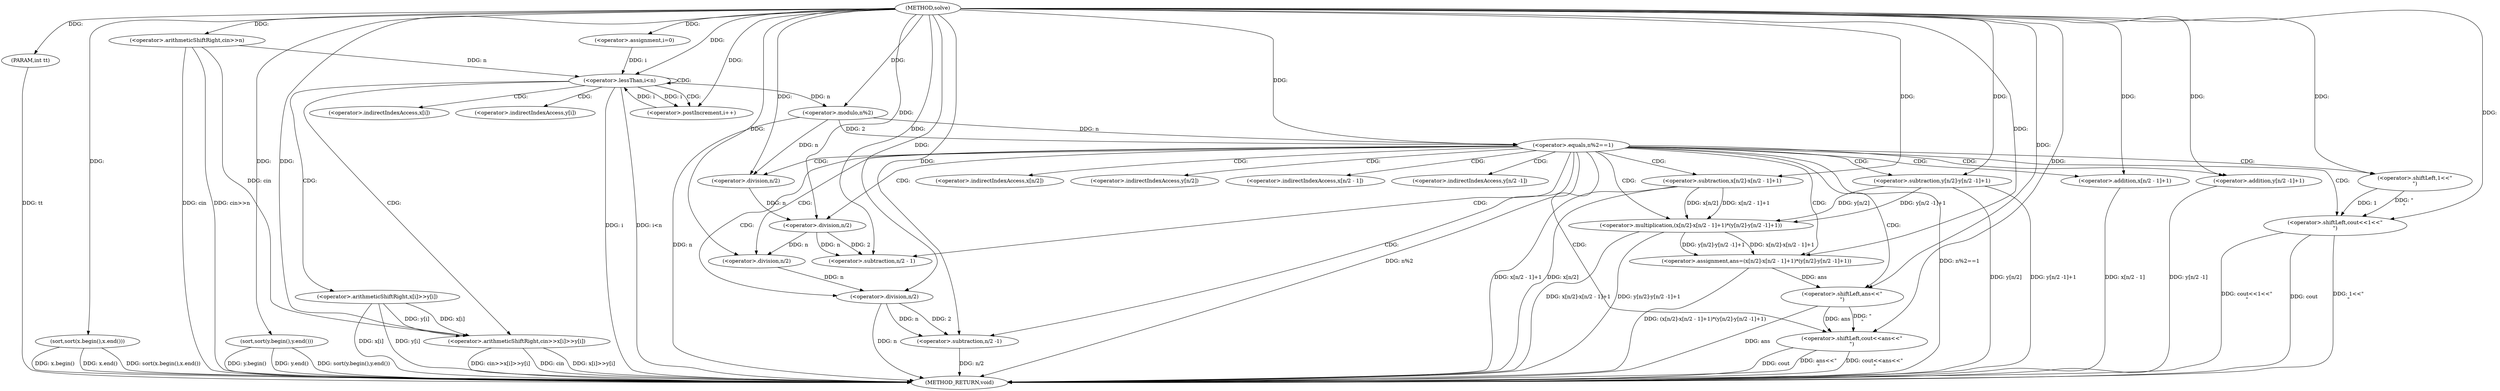 digraph "solve" {  
"1000153" [label = "(METHOD,solve)" ]
"1000240" [label = "(METHOD_RETURN,void)" ]
"1000154" [label = "(PARAM,int tt)" ]
"1000157" [label = "(<operator>.arithmeticShiftRight,cin>>n)" ]
"1000182" [label = "(sort,sort(x.begin(),x.end()))" ]
"1000185" [label = "(sort,sort(y.begin(),y.end()))" ]
"1000164" [label = "(<operator>.assignment,i=0)" ]
"1000167" [label = "(<operator>.lessThan,i<n)" ]
"1000170" [label = "(<operator>.postIncrement,i++)" ]
"1000189" [label = "(<operator>.equals,n%2==1)" ]
"1000194" [label = "(<operator>.shiftLeft,cout<<1<<\"\n\")" ]
"1000173" [label = "(<operator>.arithmeticShiftRight,cin>>x[i]>>y[i])" ]
"1000190" [label = "(<operator>.modulo,n%2)" ]
"1000196" [label = "(<operator>.shiftLeft,1<<\"\n\")" ]
"1000202" [label = "(<operator>.assignment,ans=(x[n/2]-x[n/2 - 1]+1)*(y[n/2]-y[n/2 -1]+1))" ]
"1000235" [label = "(<operator>.shiftLeft,cout<<ans<<\"\n\")" ]
"1000175" [label = "(<operator>.arithmeticShiftRight,x[i]>>y[i])" ]
"1000204" [label = "(<operator>.multiplication,(x[n/2]-x[n/2 - 1]+1)*(y[n/2]-y[n/2 -1]+1))" ]
"1000237" [label = "(<operator>.shiftLeft,ans<<\"\n\")" ]
"1000205" [label = "(<operator>.subtraction,x[n/2]-x[n/2 - 1]+1)" ]
"1000220" [label = "(<operator>.subtraction,y[n/2]-y[n/2 -1]+1)" ]
"1000211" [label = "(<operator>.addition,x[n/2 - 1]+1)" ]
"1000226" [label = "(<operator>.addition,y[n/2 -1]+1)" ]
"1000208" [label = "(<operator>.division,n/2)" ]
"1000223" [label = "(<operator>.division,n/2)" ]
"1000214" [label = "(<operator>.subtraction,n/2 - 1)" ]
"1000229" [label = "(<operator>.subtraction,n/2 -1)" ]
"1000215" [label = "(<operator>.division,n/2)" ]
"1000230" [label = "(<operator>.division,n/2)" ]
"1000176" [label = "(<operator>.indirectIndexAccess,x[i])" ]
"1000179" [label = "(<operator>.indirectIndexAccess,y[i])" ]
"1000206" [label = "(<operator>.indirectIndexAccess,x[n/2])" ]
"1000221" [label = "(<operator>.indirectIndexAccess,y[n/2])" ]
"1000212" [label = "(<operator>.indirectIndexAccess,x[n/2 - 1])" ]
"1000227" [label = "(<operator>.indirectIndexAccess,y[n/2 -1])" ]
  "1000154" -> "1000240"  [ label = "DDG: tt"] 
  "1000157" -> "1000240"  [ label = "DDG: cin"] 
  "1000157" -> "1000240"  [ label = "DDG: cin>>n"] 
  "1000167" -> "1000240"  [ label = "DDG: i"] 
  "1000167" -> "1000240"  [ label = "DDG: i<n"] 
  "1000182" -> "1000240"  [ label = "DDG: x.begin()"] 
  "1000182" -> "1000240"  [ label = "DDG: x.end()"] 
  "1000182" -> "1000240"  [ label = "DDG: sort(x.begin(),x.end())"] 
  "1000185" -> "1000240"  [ label = "DDG: y.begin()"] 
  "1000185" -> "1000240"  [ label = "DDG: y.end()"] 
  "1000185" -> "1000240"  [ label = "DDG: sort(y.begin(),y.end())"] 
  "1000190" -> "1000240"  [ label = "DDG: n"] 
  "1000189" -> "1000240"  [ label = "DDG: n%2"] 
  "1000189" -> "1000240"  [ label = "DDG: n%2==1"] 
  "1000205" -> "1000240"  [ label = "DDG: x[n/2]"] 
  "1000211" -> "1000240"  [ label = "DDG: x[n/2 - 1]"] 
  "1000205" -> "1000240"  [ label = "DDG: x[n/2 - 1]+1"] 
  "1000204" -> "1000240"  [ label = "DDG: x[n/2]-x[n/2 - 1]+1"] 
  "1000220" -> "1000240"  [ label = "DDG: y[n/2]"] 
  "1000230" -> "1000240"  [ label = "DDG: n"] 
  "1000229" -> "1000240"  [ label = "DDG: n/2"] 
  "1000226" -> "1000240"  [ label = "DDG: y[n/2 -1]"] 
  "1000220" -> "1000240"  [ label = "DDG: y[n/2 -1]+1"] 
  "1000204" -> "1000240"  [ label = "DDG: y[n/2]-y[n/2 -1]+1"] 
  "1000202" -> "1000240"  [ label = "DDG: (x[n/2]-x[n/2 - 1]+1)*(y[n/2]-y[n/2 -1]+1)"] 
  "1000235" -> "1000240"  [ label = "DDG: cout"] 
  "1000237" -> "1000240"  [ label = "DDG: ans"] 
  "1000235" -> "1000240"  [ label = "DDG: ans<<\"\n\""] 
  "1000235" -> "1000240"  [ label = "DDG: cout<<ans<<\"\n\""] 
  "1000194" -> "1000240"  [ label = "DDG: cout"] 
  "1000194" -> "1000240"  [ label = "DDG: 1<<\"\n\""] 
  "1000194" -> "1000240"  [ label = "DDG: cout<<1<<\"\n\""] 
  "1000173" -> "1000240"  [ label = "DDG: cin"] 
  "1000175" -> "1000240"  [ label = "DDG: x[i]"] 
  "1000175" -> "1000240"  [ label = "DDG: y[i]"] 
  "1000173" -> "1000240"  [ label = "DDG: x[i]>>y[i]"] 
  "1000173" -> "1000240"  [ label = "DDG: cin>>x[i]>>y[i]"] 
  "1000153" -> "1000154"  [ label = "DDG: "] 
  "1000153" -> "1000157"  [ label = "DDG: "] 
  "1000153" -> "1000164"  [ label = "DDG: "] 
  "1000153" -> "1000182"  [ label = "DDG: "] 
  "1000153" -> "1000185"  [ label = "DDG: "] 
  "1000164" -> "1000167"  [ label = "DDG: i"] 
  "1000170" -> "1000167"  [ label = "DDG: i"] 
  "1000153" -> "1000167"  [ label = "DDG: "] 
  "1000157" -> "1000167"  [ label = "DDG: n"] 
  "1000167" -> "1000170"  [ label = "DDG: i"] 
  "1000153" -> "1000170"  [ label = "DDG: "] 
  "1000190" -> "1000189"  [ label = "DDG: n"] 
  "1000190" -> "1000189"  [ label = "DDG: 2"] 
  "1000153" -> "1000189"  [ label = "DDG: "] 
  "1000153" -> "1000194"  [ label = "DDG: "] 
  "1000196" -> "1000194"  [ label = "DDG: \"\n\""] 
  "1000196" -> "1000194"  [ label = "DDG: 1"] 
  "1000157" -> "1000173"  [ label = "DDG: cin"] 
  "1000153" -> "1000173"  [ label = "DDG: "] 
  "1000175" -> "1000173"  [ label = "DDG: y[i]"] 
  "1000175" -> "1000173"  [ label = "DDG: x[i]"] 
  "1000167" -> "1000190"  [ label = "DDG: n"] 
  "1000153" -> "1000190"  [ label = "DDG: "] 
  "1000153" -> "1000196"  [ label = "DDG: "] 
  "1000204" -> "1000202"  [ label = "DDG: y[n/2]-y[n/2 -1]+1"] 
  "1000204" -> "1000202"  [ label = "DDG: x[n/2]-x[n/2 - 1]+1"] 
  "1000153" -> "1000202"  [ label = "DDG: "] 
  "1000153" -> "1000235"  [ label = "DDG: "] 
  "1000237" -> "1000235"  [ label = "DDG: \"\n\""] 
  "1000237" -> "1000235"  [ label = "DDG: ans"] 
  "1000205" -> "1000204"  [ label = "DDG: x[n/2]"] 
  "1000205" -> "1000204"  [ label = "DDG: x[n/2 - 1]+1"] 
  "1000220" -> "1000204"  [ label = "DDG: y[n/2 -1]+1"] 
  "1000220" -> "1000204"  [ label = "DDG: y[n/2]"] 
  "1000202" -> "1000237"  [ label = "DDG: ans"] 
  "1000153" -> "1000237"  [ label = "DDG: "] 
  "1000153" -> "1000205"  [ label = "DDG: "] 
  "1000153" -> "1000220"  [ label = "DDG: "] 
  "1000153" -> "1000211"  [ label = "DDG: "] 
  "1000153" -> "1000226"  [ label = "DDG: "] 
  "1000190" -> "1000208"  [ label = "DDG: n"] 
  "1000153" -> "1000208"  [ label = "DDG: "] 
  "1000215" -> "1000223"  [ label = "DDG: n"] 
  "1000153" -> "1000223"  [ label = "DDG: "] 
  "1000215" -> "1000214"  [ label = "DDG: n"] 
  "1000215" -> "1000214"  [ label = "DDG: 2"] 
  "1000153" -> "1000214"  [ label = "DDG: "] 
  "1000230" -> "1000229"  [ label = "DDG: n"] 
  "1000230" -> "1000229"  [ label = "DDG: 2"] 
  "1000153" -> "1000229"  [ label = "DDG: "] 
  "1000208" -> "1000215"  [ label = "DDG: n"] 
  "1000153" -> "1000215"  [ label = "DDG: "] 
  "1000223" -> "1000230"  [ label = "DDG: n"] 
  "1000153" -> "1000230"  [ label = "DDG: "] 
  "1000167" -> "1000167"  [ label = "CDG: "] 
  "1000167" -> "1000173"  [ label = "CDG: "] 
  "1000167" -> "1000175"  [ label = "CDG: "] 
  "1000167" -> "1000170"  [ label = "CDG: "] 
  "1000167" -> "1000179"  [ label = "CDG: "] 
  "1000167" -> "1000176"  [ label = "CDG: "] 
  "1000189" -> "1000211"  [ label = "CDG: "] 
  "1000189" -> "1000221"  [ label = "CDG: "] 
  "1000189" -> "1000208"  [ label = "CDG: "] 
  "1000189" -> "1000227"  [ label = "CDG: "] 
  "1000189" -> "1000229"  [ label = "CDG: "] 
  "1000189" -> "1000230"  [ label = "CDG: "] 
  "1000189" -> "1000212"  [ label = "CDG: "] 
  "1000189" -> "1000204"  [ label = "CDG: "] 
  "1000189" -> "1000196"  [ label = "CDG: "] 
  "1000189" -> "1000215"  [ label = "CDG: "] 
  "1000189" -> "1000235"  [ label = "CDG: "] 
  "1000189" -> "1000206"  [ label = "CDG: "] 
  "1000189" -> "1000220"  [ label = "CDG: "] 
  "1000189" -> "1000214"  [ label = "CDG: "] 
  "1000189" -> "1000205"  [ label = "CDG: "] 
  "1000189" -> "1000237"  [ label = "CDG: "] 
  "1000189" -> "1000202"  [ label = "CDG: "] 
  "1000189" -> "1000194"  [ label = "CDG: "] 
  "1000189" -> "1000223"  [ label = "CDG: "] 
  "1000189" -> "1000226"  [ label = "CDG: "] 
}
